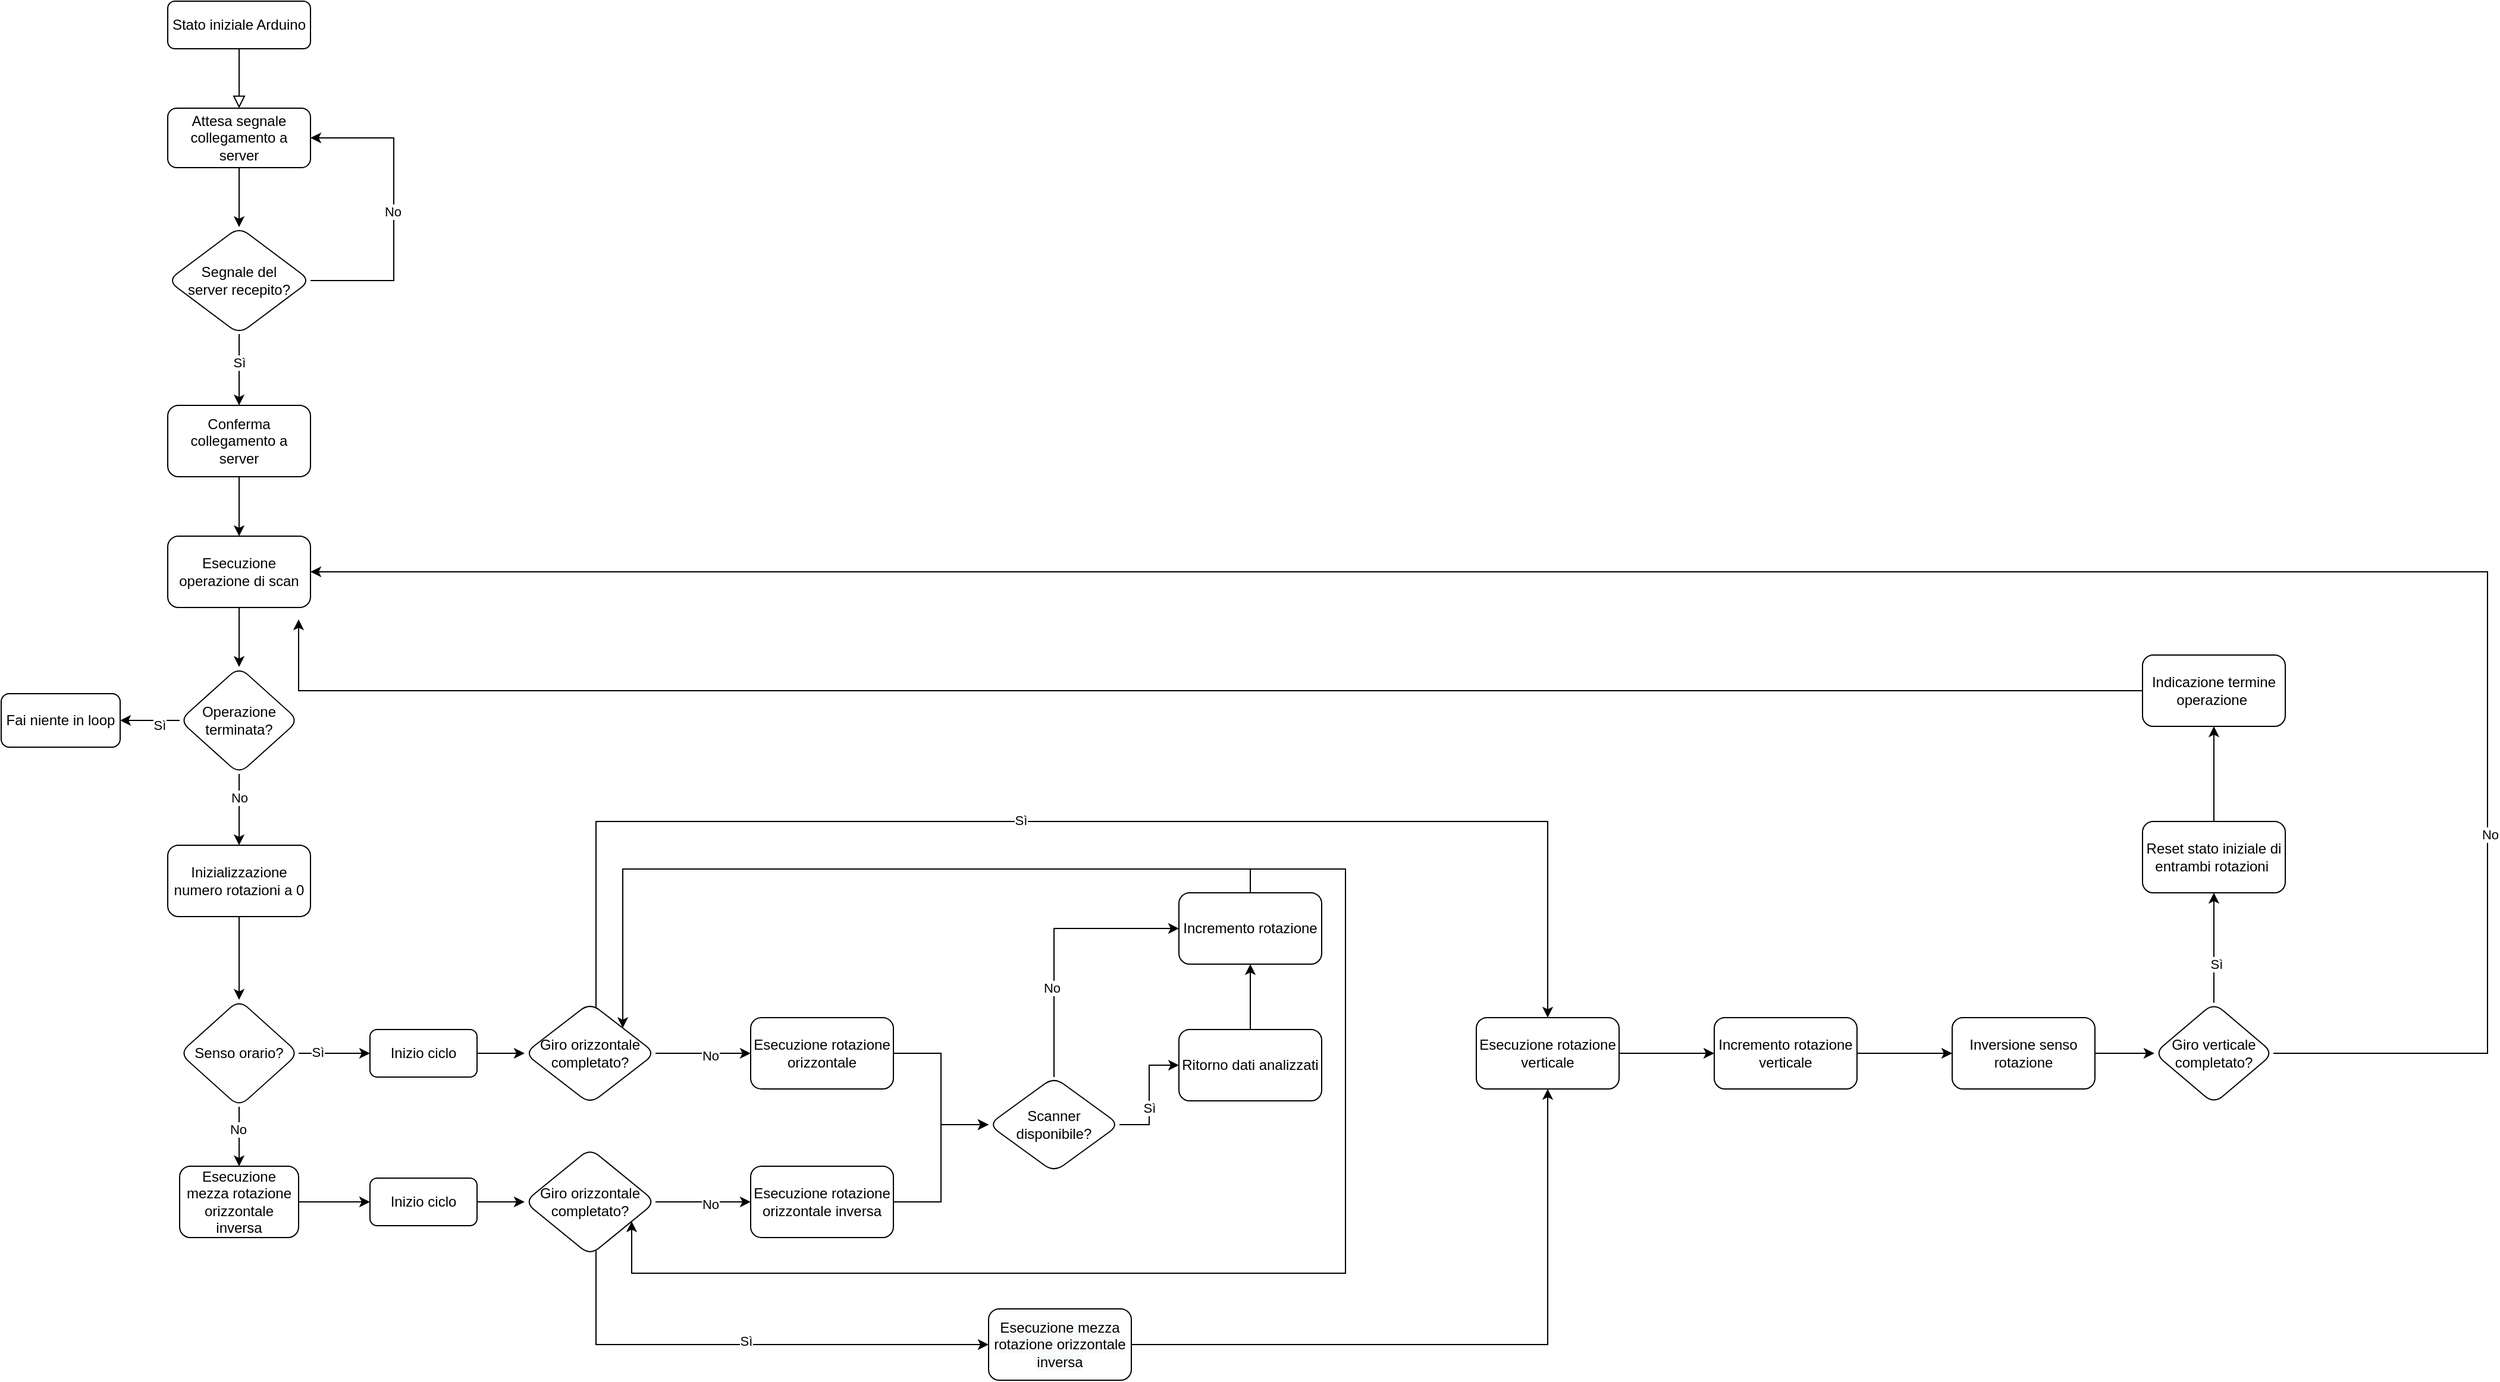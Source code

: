 <mxfile version="14.6.0" type="device"><diagram id="C5RBs43oDa-KdzZeNtuy" name="Page-1"><mxGraphModel dx="822" dy="766" grid="1" gridSize="10" guides="1" tooltips="1" connect="1" arrows="1" fold="1" page="1" pageScale="1" pageWidth="827" pageHeight="1169" math="0" shadow="0"><root><mxCell id="WIyWlLk6GJQsqaUBKTNV-0"/><mxCell id="WIyWlLk6GJQsqaUBKTNV-1" parent="WIyWlLk6GJQsqaUBKTNV-0"/><mxCell id="WIyWlLk6GJQsqaUBKTNV-2" value="" style="rounded=0;html=1;jettySize=auto;orthogonalLoop=1;fontSize=11;endArrow=block;endFill=0;endSize=8;strokeWidth=1;shadow=0;labelBackgroundColor=none;edgeStyle=orthogonalEdgeStyle;" parent="WIyWlLk6GJQsqaUBKTNV-1" source="WIyWlLk6GJQsqaUBKTNV-3" edge="1"><mxGeometry relative="1" as="geometry"><mxPoint x="220" y="170" as="targetPoint"/></mxGeometry></mxCell><mxCell id="WIyWlLk6GJQsqaUBKTNV-3" value="Stato iniziale Arduino" style="rounded=1;whiteSpace=wrap;html=1;fontSize=12;glass=0;strokeWidth=1;shadow=0;" parent="WIyWlLk6GJQsqaUBKTNV-1" vertex="1"><mxGeometry x="160" y="80" width="120" height="40" as="geometry"/></mxCell><mxCell id="3xl_svtGIDhtMiR2y6Qb-3" value="" style="edgeStyle=orthogonalEdgeStyle;rounded=0;orthogonalLoop=1;jettySize=auto;html=1;" edge="1" parent="WIyWlLk6GJQsqaUBKTNV-1" source="WIyWlLk6GJQsqaUBKTNV-11" target="3xl_svtGIDhtMiR2y6Qb-2"><mxGeometry relative="1" as="geometry"/></mxCell><mxCell id="WIyWlLk6GJQsqaUBKTNV-11" value="Attesa segnale collegamento a server" style="rounded=1;whiteSpace=wrap;html=1;fontSize=12;glass=0;strokeWidth=1;shadow=0;" parent="WIyWlLk6GJQsqaUBKTNV-1" vertex="1"><mxGeometry x="160" y="170" width="120" height="50" as="geometry"/></mxCell><mxCell id="3xl_svtGIDhtMiR2y6Qb-7" value="" style="edgeStyle=orthogonalEdgeStyle;rounded=0;orthogonalLoop=1;jettySize=auto;html=1;" edge="1" parent="WIyWlLk6GJQsqaUBKTNV-1" source="3xl_svtGIDhtMiR2y6Qb-2" target="3xl_svtGIDhtMiR2y6Qb-6"><mxGeometry relative="1" as="geometry"/></mxCell><mxCell id="3xl_svtGIDhtMiR2y6Qb-8" value="Sì" style="edgeLabel;html=1;align=center;verticalAlign=middle;resizable=0;points=[];" vertex="1" connectable="0" parent="3xl_svtGIDhtMiR2y6Qb-7"><mxGeometry x="-0.2" relative="1" as="geometry"><mxPoint as="offset"/></mxGeometry></mxCell><mxCell id="3xl_svtGIDhtMiR2y6Qb-10" style="edgeStyle=orthogonalEdgeStyle;rounded=0;orthogonalLoop=1;jettySize=auto;html=1;exitX=1;exitY=0.5;exitDx=0;exitDy=0;entryX=1;entryY=0.5;entryDx=0;entryDy=0;" edge="1" parent="WIyWlLk6GJQsqaUBKTNV-1" source="3xl_svtGIDhtMiR2y6Qb-2" target="WIyWlLk6GJQsqaUBKTNV-11"><mxGeometry relative="1" as="geometry"><mxPoint x="360" y="200" as="targetPoint"/><Array as="points"><mxPoint x="350" y="315"/><mxPoint x="350" y="195"/></Array></mxGeometry></mxCell><mxCell id="3xl_svtGIDhtMiR2y6Qb-11" value="No" style="edgeLabel;html=1;align=center;verticalAlign=middle;resizable=0;points=[];" vertex="1" connectable="0" parent="3xl_svtGIDhtMiR2y6Qb-10"><mxGeometry x="-0.015" y="1" relative="1" as="geometry"><mxPoint as="offset"/></mxGeometry></mxCell><mxCell id="3xl_svtGIDhtMiR2y6Qb-2" value="Segnale del&lt;br&gt;server recepito?" style="rhombus;whiteSpace=wrap;html=1;rounded=1;shadow=0;strokeWidth=1;glass=0;" vertex="1" parent="WIyWlLk6GJQsqaUBKTNV-1"><mxGeometry x="160" y="270" width="120" height="90" as="geometry"/></mxCell><mxCell id="3xl_svtGIDhtMiR2y6Qb-13" value="" style="edgeStyle=orthogonalEdgeStyle;rounded=0;orthogonalLoop=1;jettySize=auto;html=1;" edge="1" parent="WIyWlLk6GJQsqaUBKTNV-1" source="3xl_svtGIDhtMiR2y6Qb-6" target="3xl_svtGIDhtMiR2y6Qb-12"><mxGeometry relative="1" as="geometry"/></mxCell><mxCell id="3xl_svtGIDhtMiR2y6Qb-6" value="Conferma collegamento a server" style="whiteSpace=wrap;html=1;rounded=1;shadow=0;strokeWidth=1;glass=0;" vertex="1" parent="WIyWlLk6GJQsqaUBKTNV-1"><mxGeometry x="160" y="420" width="120" height="60" as="geometry"/></mxCell><mxCell id="3xl_svtGIDhtMiR2y6Qb-17" value="" style="edgeStyle=orthogonalEdgeStyle;rounded=0;orthogonalLoop=1;jettySize=auto;html=1;" edge="1" parent="WIyWlLk6GJQsqaUBKTNV-1" source="3xl_svtGIDhtMiR2y6Qb-12" target="3xl_svtGIDhtMiR2y6Qb-16"><mxGeometry relative="1" as="geometry"/></mxCell><mxCell id="3xl_svtGIDhtMiR2y6Qb-12" value="Esecuzione operazione di scan" style="whiteSpace=wrap;html=1;rounded=1;shadow=0;strokeWidth=1;glass=0;" vertex="1" parent="WIyWlLk6GJQsqaUBKTNV-1"><mxGeometry x="160" y="530" width="120" height="60" as="geometry"/></mxCell><mxCell id="3xl_svtGIDhtMiR2y6Qb-19" value="" style="edgeStyle=orthogonalEdgeStyle;rounded=0;orthogonalLoop=1;jettySize=auto;html=1;" edge="1" parent="WIyWlLk6GJQsqaUBKTNV-1" source="3xl_svtGIDhtMiR2y6Qb-16" target="3xl_svtGIDhtMiR2y6Qb-18"><mxGeometry relative="1" as="geometry"/></mxCell><mxCell id="3xl_svtGIDhtMiR2y6Qb-20" value="Sì" style="edgeLabel;html=1;align=center;verticalAlign=middle;resizable=0;points=[];" vertex="1" connectable="0" parent="3xl_svtGIDhtMiR2y6Qb-19"><mxGeometry x="-0.314" y="4" relative="1" as="geometry"><mxPoint as="offset"/></mxGeometry></mxCell><mxCell id="3xl_svtGIDhtMiR2y6Qb-22" value="" style="edgeStyle=orthogonalEdgeStyle;rounded=0;orthogonalLoop=1;jettySize=auto;html=1;" edge="1" parent="WIyWlLk6GJQsqaUBKTNV-1" source="3xl_svtGIDhtMiR2y6Qb-16" target="3xl_svtGIDhtMiR2y6Qb-21"><mxGeometry relative="1" as="geometry"/></mxCell><mxCell id="3xl_svtGIDhtMiR2y6Qb-23" value="No" style="edgeLabel;html=1;align=center;verticalAlign=middle;resizable=0;points=[];" vertex="1" connectable="0" parent="3xl_svtGIDhtMiR2y6Qb-22"><mxGeometry x="-0.326" relative="1" as="geometry"><mxPoint as="offset"/></mxGeometry></mxCell><mxCell id="3xl_svtGIDhtMiR2y6Qb-16" value="Operazione terminata?" style="rhombus;whiteSpace=wrap;html=1;rounded=1;shadow=0;strokeWidth=1;glass=0;" vertex="1" parent="WIyWlLk6GJQsqaUBKTNV-1"><mxGeometry x="170" y="640" width="100" height="90" as="geometry"/></mxCell><mxCell id="3xl_svtGIDhtMiR2y6Qb-18" value="Fai niente in loop" style="whiteSpace=wrap;html=1;rounded=1;shadow=0;strokeWidth=1;glass=0;" vertex="1" parent="WIyWlLk6GJQsqaUBKTNV-1"><mxGeometry x="20" y="662.5" width="100" height="45" as="geometry"/></mxCell><mxCell id="3xl_svtGIDhtMiR2y6Qb-25" value="" style="edgeStyle=orthogonalEdgeStyle;rounded=0;orthogonalLoop=1;jettySize=auto;html=1;" edge="1" parent="WIyWlLk6GJQsqaUBKTNV-1" source="3xl_svtGIDhtMiR2y6Qb-21" target="3xl_svtGIDhtMiR2y6Qb-24"><mxGeometry relative="1" as="geometry"/></mxCell><mxCell id="3xl_svtGIDhtMiR2y6Qb-21" value="Inizializzazione numero rotazioni a 0" style="whiteSpace=wrap;html=1;rounded=1;shadow=0;strokeWidth=1;glass=0;" vertex="1" parent="WIyWlLk6GJQsqaUBKTNV-1"><mxGeometry x="160" y="790" width="120" height="60" as="geometry"/></mxCell><mxCell id="3xl_svtGIDhtMiR2y6Qb-27" value="" style="edgeStyle=orthogonalEdgeStyle;rounded=0;orthogonalLoop=1;jettySize=auto;html=1;" edge="1" parent="WIyWlLk6GJQsqaUBKTNV-1" source="3xl_svtGIDhtMiR2y6Qb-24" target="3xl_svtGIDhtMiR2y6Qb-26"><mxGeometry relative="1" as="geometry"/></mxCell><mxCell id="3xl_svtGIDhtMiR2y6Qb-28" value="Sì" style="edgeLabel;html=1;align=center;verticalAlign=middle;resizable=0;points=[];" vertex="1" connectable="0" parent="3xl_svtGIDhtMiR2y6Qb-27"><mxGeometry x="-0.486" y="1" relative="1" as="geometry"><mxPoint as="offset"/></mxGeometry></mxCell><mxCell id="3xl_svtGIDhtMiR2y6Qb-35" value="" style="edgeStyle=orthogonalEdgeStyle;rounded=0;orthogonalLoop=1;jettySize=auto;html=1;" edge="1" parent="WIyWlLk6GJQsqaUBKTNV-1" source="3xl_svtGIDhtMiR2y6Qb-24" target="3xl_svtGIDhtMiR2y6Qb-34"><mxGeometry relative="1" as="geometry"/></mxCell><mxCell id="3xl_svtGIDhtMiR2y6Qb-36" value="No" style="edgeLabel;html=1;align=center;verticalAlign=middle;resizable=0;points=[];" vertex="1" connectable="0" parent="3xl_svtGIDhtMiR2y6Qb-35"><mxGeometry x="-0.266" y="-1" relative="1" as="geometry"><mxPoint as="offset"/></mxGeometry></mxCell><mxCell id="3xl_svtGIDhtMiR2y6Qb-24" value="Senso orario?" style="rhombus;whiteSpace=wrap;html=1;rounded=1;shadow=0;strokeWidth=1;glass=0;" vertex="1" parent="WIyWlLk6GJQsqaUBKTNV-1"><mxGeometry x="170" y="920" width="100" height="90" as="geometry"/></mxCell><mxCell id="3xl_svtGIDhtMiR2y6Qb-30" value="" style="edgeStyle=orthogonalEdgeStyle;rounded=0;orthogonalLoop=1;jettySize=auto;html=1;" edge="1" parent="WIyWlLk6GJQsqaUBKTNV-1" source="3xl_svtGIDhtMiR2y6Qb-26" target="3xl_svtGIDhtMiR2y6Qb-29"><mxGeometry relative="1" as="geometry"/></mxCell><mxCell id="3xl_svtGIDhtMiR2y6Qb-26" value="Inizio ciclo" style="whiteSpace=wrap;html=1;rounded=1;shadow=0;strokeWidth=1;glass=0;" vertex="1" parent="WIyWlLk6GJQsqaUBKTNV-1"><mxGeometry x="330" y="945" width="90" height="40" as="geometry"/></mxCell><mxCell id="3xl_svtGIDhtMiR2y6Qb-32" value="" style="edgeStyle=orthogonalEdgeStyle;rounded=0;orthogonalLoop=1;jettySize=auto;html=1;" edge="1" parent="WIyWlLk6GJQsqaUBKTNV-1" source="3xl_svtGIDhtMiR2y6Qb-29" target="3xl_svtGIDhtMiR2y6Qb-31"><mxGeometry relative="1" as="geometry"/></mxCell><mxCell id="3xl_svtGIDhtMiR2y6Qb-33" value="No" style="edgeLabel;html=1;align=center;verticalAlign=middle;resizable=0;points=[];" vertex="1" connectable="0" parent="3xl_svtGIDhtMiR2y6Qb-32"><mxGeometry x="0.139" y="-2" relative="1" as="geometry"><mxPoint as="offset"/></mxGeometry></mxCell><mxCell id="3xl_svtGIDhtMiR2y6Qb-65" value="" style="edgeStyle=orthogonalEdgeStyle;rounded=0;orthogonalLoop=1;jettySize=auto;html=1;" edge="1" parent="WIyWlLk6GJQsqaUBKTNV-1" source="3xl_svtGIDhtMiR2y6Qb-29" target="3xl_svtGIDhtMiR2y6Qb-64"><mxGeometry relative="1" as="geometry"><Array as="points"><mxPoint x="520" y="770"/><mxPoint x="1320" y="770"/></Array></mxGeometry></mxCell><mxCell id="3xl_svtGIDhtMiR2y6Qb-66" value="Sì" style="edgeLabel;html=1;align=center;verticalAlign=middle;resizable=0;points=[];" vertex="1" connectable="0" parent="3xl_svtGIDhtMiR2y6Qb-65"><mxGeometry x="-0.084" y="1" relative="1" as="geometry"><mxPoint as="offset"/></mxGeometry></mxCell><mxCell id="3xl_svtGIDhtMiR2y6Qb-29" value="Giro orizzontale completato?" style="rhombus;whiteSpace=wrap;html=1;rounded=1;shadow=0;strokeWidth=1;glass=0;" vertex="1" parent="WIyWlLk6GJQsqaUBKTNV-1"><mxGeometry x="460" y="922.5" width="110" height="85" as="geometry"/></mxCell><mxCell id="3xl_svtGIDhtMiR2y6Qb-52" value="" style="edgeStyle=orthogonalEdgeStyle;rounded=0;orthogonalLoop=1;jettySize=auto;html=1;" edge="1" parent="WIyWlLk6GJQsqaUBKTNV-1" source="3xl_svtGIDhtMiR2y6Qb-31" target="3xl_svtGIDhtMiR2y6Qb-51"><mxGeometry relative="1" as="geometry"/></mxCell><mxCell id="3xl_svtGIDhtMiR2y6Qb-31" value="Esecuzione rotazione orizzontale" style="whiteSpace=wrap;html=1;rounded=1;shadow=0;strokeWidth=1;glass=0;" vertex="1" parent="WIyWlLk6GJQsqaUBKTNV-1"><mxGeometry x="650" y="935" width="120" height="60" as="geometry"/></mxCell><mxCell id="3xl_svtGIDhtMiR2y6Qb-39" value="" style="edgeStyle=orthogonalEdgeStyle;rounded=0;orthogonalLoop=1;jettySize=auto;html=1;" edge="1" parent="WIyWlLk6GJQsqaUBKTNV-1" source="3xl_svtGIDhtMiR2y6Qb-34"><mxGeometry relative="1" as="geometry"><mxPoint x="330" y="1090" as="targetPoint"/></mxGeometry></mxCell><mxCell id="3xl_svtGIDhtMiR2y6Qb-34" value="Esecuzione mezza rotazione orizzontale inversa" style="whiteSpace=wrap;html=1;rounded=1;shadow=0;strokeWidth=1;glass=0;" vertex="1" parent="WIyWlLk6GJQsqaUBKTNV-1"><mxGeometry x="170" y="1060" width="100" height="60" as="geometry"/></mxCell><mxCell id="3xl_svtGIDhtMiR2y6Qb-40" value="" style="edgeStyle=orthogonalEdgeStyle;rounded=0;orthogonalLoop=1;jettySize=auto;html=1;" edge="1" parent="WIyWlLk6GJQsqaUBKTNV-1" source="3xl_svtGIDhtMiR2y6Qb-41" target="3xl_svtGIDhtMiR2y6Qb-44"><mxGeometry relative="1" as="geometry"/></mxCell><mxCell id="3xl_svtGIDhtMiR2y6Qb-41" value="Inizio ciclo" style="whiteSpace=wrap;html=1;rounded=1;shadow=0;strokeWidth=1;glass=0;" vertex="1" parent="WIyWlLk6GJQsqaUBKTNV-1"><mxGeometry x="330" y="1070" width="90" height="40" as="geometry"/></mxCell><mxCell id="3xl_svtGIDhtMiR2y6Qb-42" value="" style="edgeStyle=orthogonalEdgeStyle;rounded=0;orthogonalLoop=1;jettySize=auto;html=1;" edge="1" parent="WIyWlLk6GJQsqaUBKTNV-1" source="3xl_svtGIDhtMiR2y6Qb-44" target="3xl_svtGIDhtMiR2y6Qb-45"><mxGeometry relative="1" as="geometry"/></mxCell><mxCell id="3xl_svtGIDhtMiR2y6Qb-43" value="No" style="edgeLabel;html=1;align=center;verticalAlign=middle;resizable=0;points=[];" vertex="1" connectable="0" parent="3xl_svtGIDhtMiR2y6Qb-42"><mxGeometry x="0.139" y="-2" relative="1" as="geometry"><mxPoint as="offset"/></mxGeometry></mxCell><mxCell id="3xl_svtGIDhtMiR2y6Qb-71" value="" style="edgeStyle=orthogonalEdgeStyle;rounded=0;orthogonalLoop=1;jettySize=auto;html=1;" edge="1" parent="WIyWlLk6GJQsqaUBKTNV-1" source="3xl_svtGIDhtMiR2y6Qb-44" target="3xl_svtGIDhtMiR2y6Qb-70"><mxGeometry relative="1" as="geometry"><Array as="points"><mxPoint x="520" y="1210"/></Array></mxGeometry></mxCell><mxCell id="3xl_svtGIDhtMiR2y6Qb-72" value="Sì" style="edgeLabel;html=1;align=center;verticalAlign=middle;resizable=0;points=[];" vertex="1" connectable="0" parent="3xl_svtGIDhtMiR2y6Qb-71"><mxGeometry x="0.0" y="3" relative="1" as="geometry"><mxPoint as="offset"/></mxGeometry></mxCell><mxCell id="3xl_svtGIDhtMiR2y6Qb-44" value="Giro orizzontale completato?" style="rhombus;whiteSpace=wrap;html=1;rounded=1;shadow=0;strokeWidth=1;glass=0;" vertex="1" parent="WIyWlLk6GJQsqaUBKTNV-1"><mxGeometry x="460" y="1045" width="110" height="90" as="geometry"/></mxCell><mxCell id="3xl_svtGIDhtMiR2y6Qb-53" style="edgeStyle=orthogonalEdgeStyle;rounded=0;orthogonalLoop=1;jettySize=auto;html=1;exitX=1;exitY=0.5;exitDx=0;exitDy=0;entryX=0;entryY=0.5;entryDx=0;entryDy=0;" edge="1" parent="WIyWlLk6GJQsqaUBKTNV-1" source="3xl_svtGIDhtMiR2y6Qb-45" target="3xl_svtGIDhtMiR2y6Qb-51"><mxGeometry relative="1" as="geometry"><mxPoint x="810" y="1020" as="targetPoint"/></mxGeometry></mxCell><mxCell id="3xl_svtGIDhtMiR2y6Qb-45" value="Esecuzione rotazione orizzontale inversa" style="whiteSpace=wrap;html=1;rounded=1;shadow=0;strokeWidth=1;glass=0;" vertex="1" parent="WIyWlLk6GJQsqaUBKTNV-1"><mxGeometry x="650" y="1060" width="120" height="60" as="geometry"/></mxCell><mxCell id="3xl_svtGIDhtMiR2y6Qb-56" value="" style="edgeStyle=orthogonalEdgeStyle;rounded=0;orthogonalLoop=1;jettySize=auto;html=1;" edge="1" parent="WIyWlLk6GJQsqaUBKTNV-1" source="3xl_svtGIDhtMiR2y6Qb-51" target="3xl_svtGIDhtMiR2y6Qb-55"><mxGeometry relative="1" as="geometry"/></mxCell><mxCell id="3xl_svtGIDhtMiR2y6Qb-57" value="Sì" style="edgeLabel;html=1;align=center;verticalAlign=middle;resizable=0;points=[];" vertex="1" connectable="0" parent="3xl_svtGIDhtMiR2y6Qb-56"><mxGeometry x="-0.206" relative="1" as="geometry"><mxPoint as="offset"/></mxGeometry></mxCell><mxCell id="3xl_svtGIDhtMiR2y6Qb-60" style="edgeStyle=orthogonalEdgeStyle;rounded=0;orthogonalLoop=1;jettySize=auto;html=1;exitX=0.5;exitY=0;exitDx=0;exitDy=0;entryX=0;entryY=0.5;entryDx=0;entryDy=0;" edge="1" parent="WIyWlLk6GJQsqaUBKTNV-1" source="3xl_svtGIDhtMiR2y6Qb-51" target="3xl_svtGIDhtMiR2y6Qb-58"><mxGeometry relative="1" as="geometry"><mxPoint x="905.059" y="810" as="targetPoint"/></mxGeometry></mxCell><mxCell id="3xl_svtGIDhtMiR2y6Qb-61" value="No" style="edgeLabel;html=1;align=center;verticalAlign=middle;resizable=0;points=[];" vertex="1" connectable="0" parent="3xl_svtGIDhtMiR2y6Qb-60"><mxGeometry x="-0.343" y="2" relative="1" as="geometry"><mxPoint as="offset"/></mxGeometry></mxCell><mxCell id="3xl_svtGIDhtMiR2y6Qb-51" value="Scanner disponibile?" style="rhombus;whiteSpace=wrap;html=1;rounded=1;shadow=0;strokeWidth=1;glass=0;" vertex="1" parent="WIyWlLk6GJQsqaUBKTNV-1"><mxGeometry x="850" y="985" width="110" height="80" as="geometry"/></mxCell><mxCell id="3xl_svtGIDhtMiR2y6Qb-59" value="" style="edgeStyle=orthogonalEdgeStyle;rounded=0;orthogonalLoop=1;jettySize=auto;html=1;" edge="1" parent="WIyWlLk6GJQsqaUBKTNV-1" source="3xl_svtGIDhtMiR2y6Qb-55" target="3xl_svtGIDhtMiR2y6Qb-58"><mxGeometry relative="1" as="geometry"/></mxCell><mxCell id="3xl_svtGIDhtMiR2y6Qb-55" value="Ritorno dati analizzati" style="whiteSpace=wrap;html=1;rounded=1;shadow=0;strokeWidth=1;glass=0;" vertex="1" parent="WIyWlLk6GJQsqaUBKTNV-1"><mxGeometry x="1010" y="945" width="120" height="60" as="geometry"/></mxCell><mxCell id="3xl_svtGIDhtMiR2y6Qb-62" style="edgeStyle=orthogonalEdgeStyle;rounded=0;orthogonalLoop=1;jettySize=auto;html=1;exitX=0.5;exitY=0;exitDx=0;exitDy=0;entryX=1;entryY=0;entryDx=0;entryDy=0;" edge="1" parent="WIyWlLk6GJQsqaUBKTNV-1" source="3xl_svtGIDhtMiR2y6Qb-58" target="3xl_svtGIDhtMiR2y6Qb-29"><mxGeometry relative="1" as="geometry"><mxPoint x="540" y="920" as="targetPoint"/></mxGeometry></mxCell><mxCell id="3xl_svtGIDhtMiR2y6Qb-63" style="edgeStyle=orthogonalEdgeStyle;rounded=0;orthogonalLoop=1;jettySize=auto;html=1;exitX=0.5;exitY=0;exitDx=0;exitDy=0;" edge="1" parent="WIyWlLk6GJQsqaUBKTNV-1" source="3xl_svtGIDhtMiR2y6Qb-58" target="3xl_svtGIDhtMiR2y6Qb-44"><mxGeometry relative="1" as="geometry"><mxPoint x="510" y="1150" as="targetPoint"/><Array as="points"><mxPoint x="1070" y="810"/><mxPoint x="1150" y="810"/><mxPoint x="1150" y="1150"/><mxPoint x="550" y="1150"/></Array></mxGeometry></mxCell><mxCell id="3xl_svtGIDhtMiR2y6Qb-58" value="Incremento rotazione" style="whiteSpace=wrap;html=1;rounded=1;shadow=0;strokeWidth=1;glass=0;" vertex="1" parent="WIyWlLk6GJQsqaUBKTNV-1"><mxGeometry x="1010" y="830" width="120" height="60" as="geometry"/></mxCell><mxCell id="3xl_svtGIDhtMiR2y6Qb-75" value="" style="edgeStyle=orthogonalEdgeStyle;rounded=0;orthogonalLoop=1;jettySize=auto;html=1;" edge="1" parent="WIyWlLk6GJQsqaUBKTNV-1" source="3xl_svtGIDhtMiR2y6Qb-64" target="3xl_svtGIDhtMiR2y6Qb-74"><mxGeometry relative="1" as="geometry"/></mxCell><mxCell id="3xl_svtGIDhtMiR2y6Qb-64" value="Esecuzione rotazione verticale" style="whiteSpace=wrap;html=1;rounded=1;shadow=0;strokeWidth=1;glass=0;" vertex="1" parent="WIyWlLk6GJQsqaUBKTNV-1"><mxGeometry x="1260" y="935" width="120" height="60" as="geometry"/></mxCell><mxCell id="3xl_svtGIDhtMiR2y6Qb-73" style="edgeStyle=orthogonalEdgeStyle;rounded=0;orthogonalLoop=1;jettySize=auto;html=1;exitX=1;exitY=0.5;exitDx=0;exitDy=0;entryX=0.5;entryY=1;entryDx=0;entryDy=0;" edge="1" parent="WIyWlLk6GJQsqaUBKTNV-1" source="3xl_svtGIDhtMiR2y6Qb-70" target="3xl_svtGIDhtMiR2y6Qb-64"><mxGeometry relative="1" as="geometry"><mxPoint x="1320" y="1210.471" as="targetPoint"/></mxGeometry></mxCell><mxCell id="3xl_svtGIDhtMiR2y6Qb-70" value="&lt;span style=&quot;color: rgb(0 , 0 , 0) ; font-family: &amp;#34;helvetica&amp;#34; ; font-size: 12px ; font-style: normal ; font-weight: 400 ; letter-spacing: normal ; text-align: center ; text-indent: 0px ; text-transform: none ; word-spacing: 0px ; background-color: rgb(248 , 249 , 250) ; display: inline ; float: none&quot;&gt;Esecuzione mezza rotazione orizzontale inversa&lt;/span&gt;" style="whiteSpace=wrap;html=1;rounded=1;shadow=0;strokeWidth=1;glass=0;" vertex="1" parent="WIyWlLk6GJQsqaUBKTNV-1"><mxGeometry x="850" y="1180" width="120" height="60" as="geometry"/></mxCell><mxCell id="3xl_svtGIDhtMiR2y6Qb-77" value="" style="edgeStyle=orthogonalEdgeStyle;rounded=0;orthogonalLoop=1;jettySize=auto;html=1;" edge="1" parent="WIyWlLk6GJQsqaUBKTNV-1" source="3xl_svtGIDhtMiR2y6Qb-74" target="3xl_svtGIDhtMiR2y6Qb-76"><mxGeometry relative="1" as="geometry"/></mxCell><mxCell id="3xl_svtGIDhtMiR2y6Qb-74" value="Incremento rotazione verticale" style="whiteSpace=wrap;html=1;rounded=1;shadow=0;strokeWidth=1;glass=0;" vertex="1" parent="WIyWlLk6GJQsqaUBKTNV-1"><mxGeometry x="1460" y="935" width="120" height="60" as="geometry"/></mxCell><mxCell id="3xl_svtGIDhtMiR2y6Qb-79" value="" style="edgeStyle=orthogonalEdgeStyle;rounded=0;orthogonalLoop=1;jettySize=auto;html=1;" edge="1" parent="WIyWlLk6GJQsqaUBKTNV-1" source="3xl_svtGIDhtMiR2y6Qb-76" target="3xl_svtGIDhtMiR2y6Qb-78"><mxGeometry relative="1" as="geometry"/></mxCell><mxCell id="3xl_svtGIDhtMiR2y6Qb-76" value="Inversione senso rotazione" style="whiteSpace=wrap;html=1;rounded=1;shadow=0;strokeWidth=1;glass=0;" vertex="1" parent="WIyWlLk6GJQsqaUBKTNV-1"><mxGeometry x="1660" y="935" width="120" height="60" as="geometry"/></mxCell><mxCell id="3xl_svtGIDhtMiR2y6Qb-82" value="" style="edgeStyle=orthogonalEdgeStyle;rounded=0;orthogonalLoop=1;jettySize=auto;html=1;" edge="1" parent="WIyWlLk6GJQsqaUBKTNV-1" source="3xl_svtGIDhtMiR2y6Qb-78" target="3xl_svtGIDhtMiR2y6Qb-81"><mxGeometry relative="1" as="geometry"/></mxCell><mxCell id="3xl_svtGIDhtMiR2y6Qb-83" value="Sì" style="edgeLabel;html=1;align=center;verticalAlign=middle;resizable=0;points=[];" vertex="1" connectable="0" parent="3xl_svtGIDhtMiR2y6Qb-82"><mxGeometry x="-0.282" y="-2" relative="1" as="geometry"><mxPoint as="offset"/></mxGeometry></mxCell><mxCell id="3xl_svtGIDhtMiR2y6Qb-88" value="" style="edgeStyle=orthogonalEdgeStyle;rounded=0;orthogonalLoop=1;jettySize=auto;html=1;entryX=1;entryY=0.5;entryDx=0;entryDy=0;" edge="1" parent="WIyWlLk6GJQsqaUBKTNV-1" source="3xl_svtGIDhtMiR2y6Qb-78" target="3xl_svtGIDhtMiR2y6Qb-12"><mxGeometry relative="1" as="geometry"><mxPoint x="1560" y="559" as="targetPoint"/><Array as="points"><mxPoint x="2110" y="965"/><mxPoint x="2110" y="560"/></Array></mxGeometry></mxCell><mxCell id="3xl_svtGIDhtMiR2y6Qb-89" value="No" style="edgeLabel;html=1;align=center;verticalAlign=middle;resizable=0;points=[];" vertex="1" connectable="0" parent="3xl_svtGIDhtMiR2y6Qb-88"><mxGeometry x="-0.699" y="-2" relative="1" as="geometry"><mxPoint y="-1" as="offset"/></mxGeometry></mxCell><mxCell id="3xl_svtGIDhtMiR2y6Qb-78" value="Giro verticale completato?" style="rhombus;whiteSpace=wrap;html=1;rounded=1;shadow=0;strokeWidth=1;glass=0;" vertex="1" parent="WIyWlLk6GJQsqaUBKTNV-1"><mxGeometry x="1830" y="922.5" width="100" height="85" as="geometry"/></mxCell><mxCell id="3xl_svtGIDhtMiR2y6Qb-86" value="" style="edgeStyle=orthogonalEdgeStyle;rounded=0;orthogonalLoop=1;jettySize=auto;html=1;" edge="1" parent="WIyWlLk6GJQsqaUBKTNV-1" source="3xl_svtGIDhtMiR2y6Qb-81" target="3xl_svtGIDhtMiR2y6Qb-85"><mxGeometry relative="1" as="geometry"/></mxCell><mxCell id="3xl_svtGIDhtMiR2y6Qb-81" value="Reset stato iniziale di entrambi rotazioni&amp;nbsp;" style="whiteSpace=wrap;html=1;rounded=1;shadow=0;strokeWidth=1;glass=0;" vertex="1" parent="WIyWlLk6GJQsqaUBKTNV-1"><mxGeometry x="1820" y="770" width="120" height="60" as="geometry"/></mxCell><mxCell id="3xl_svtGIDhtMiR2y6Qb-90" style="edgeStyle=orthogonalEdgeStyle;rounded=0;orthogonalLoop=1;jettySize=auto;html=1;exitX=0;exitY=0.5;exitDx=0;exitDy=0;" edge="1" parent="WIyWlLk6GJQsqaUBKTNV-1" source="3xl_svtGIDhtMiR2y6Qb-85"><mxGeometry relative="1" as="geometry"><mxPoint x="270" y="600" as="targetPoint"/><Array as="points"><mxPoint x="270" y="660"/><mxPoint x="270" y="600"/></Array></mxGeometry></mxCell><mxCell id="3xl_svtGIDhtMiR2y6Qb-85" value="Indicazione termine operazione&amp;nbsp;" style="whiteSpace=wrap;html=1;rounded=1;shadow=0;strokeWidth=1;glass=0;" vertex="1" parent="WIyWlLk6GJQsqaUBKTNV-1"><mxGeometry x="1820" y="630" width="120" height="60" as="geometry"/></mxCell></root></mxGraphModel></diagram></mxfile>

